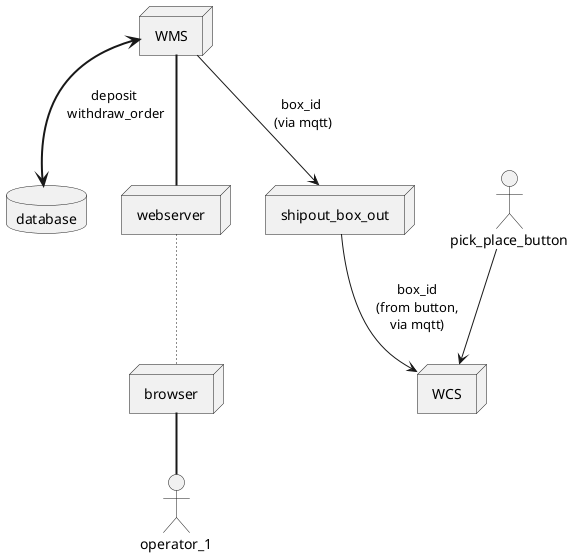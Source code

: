 	
@startuml

node WMS
node WCS
database database
node webserver
node browser
node shipout_box_out
actor operator_1

WMS == webserver
webserver ~~ browser
browser == operator_1

WMS <==> database : deposit \n withdraw_order \n 

WMS -->shipout_box_out: box_id \n(via mqtt)
shipout_box_out --> WCS: box_id\n (from button, \nvia mqtt)

pick_place_button --> WCS

@enduml